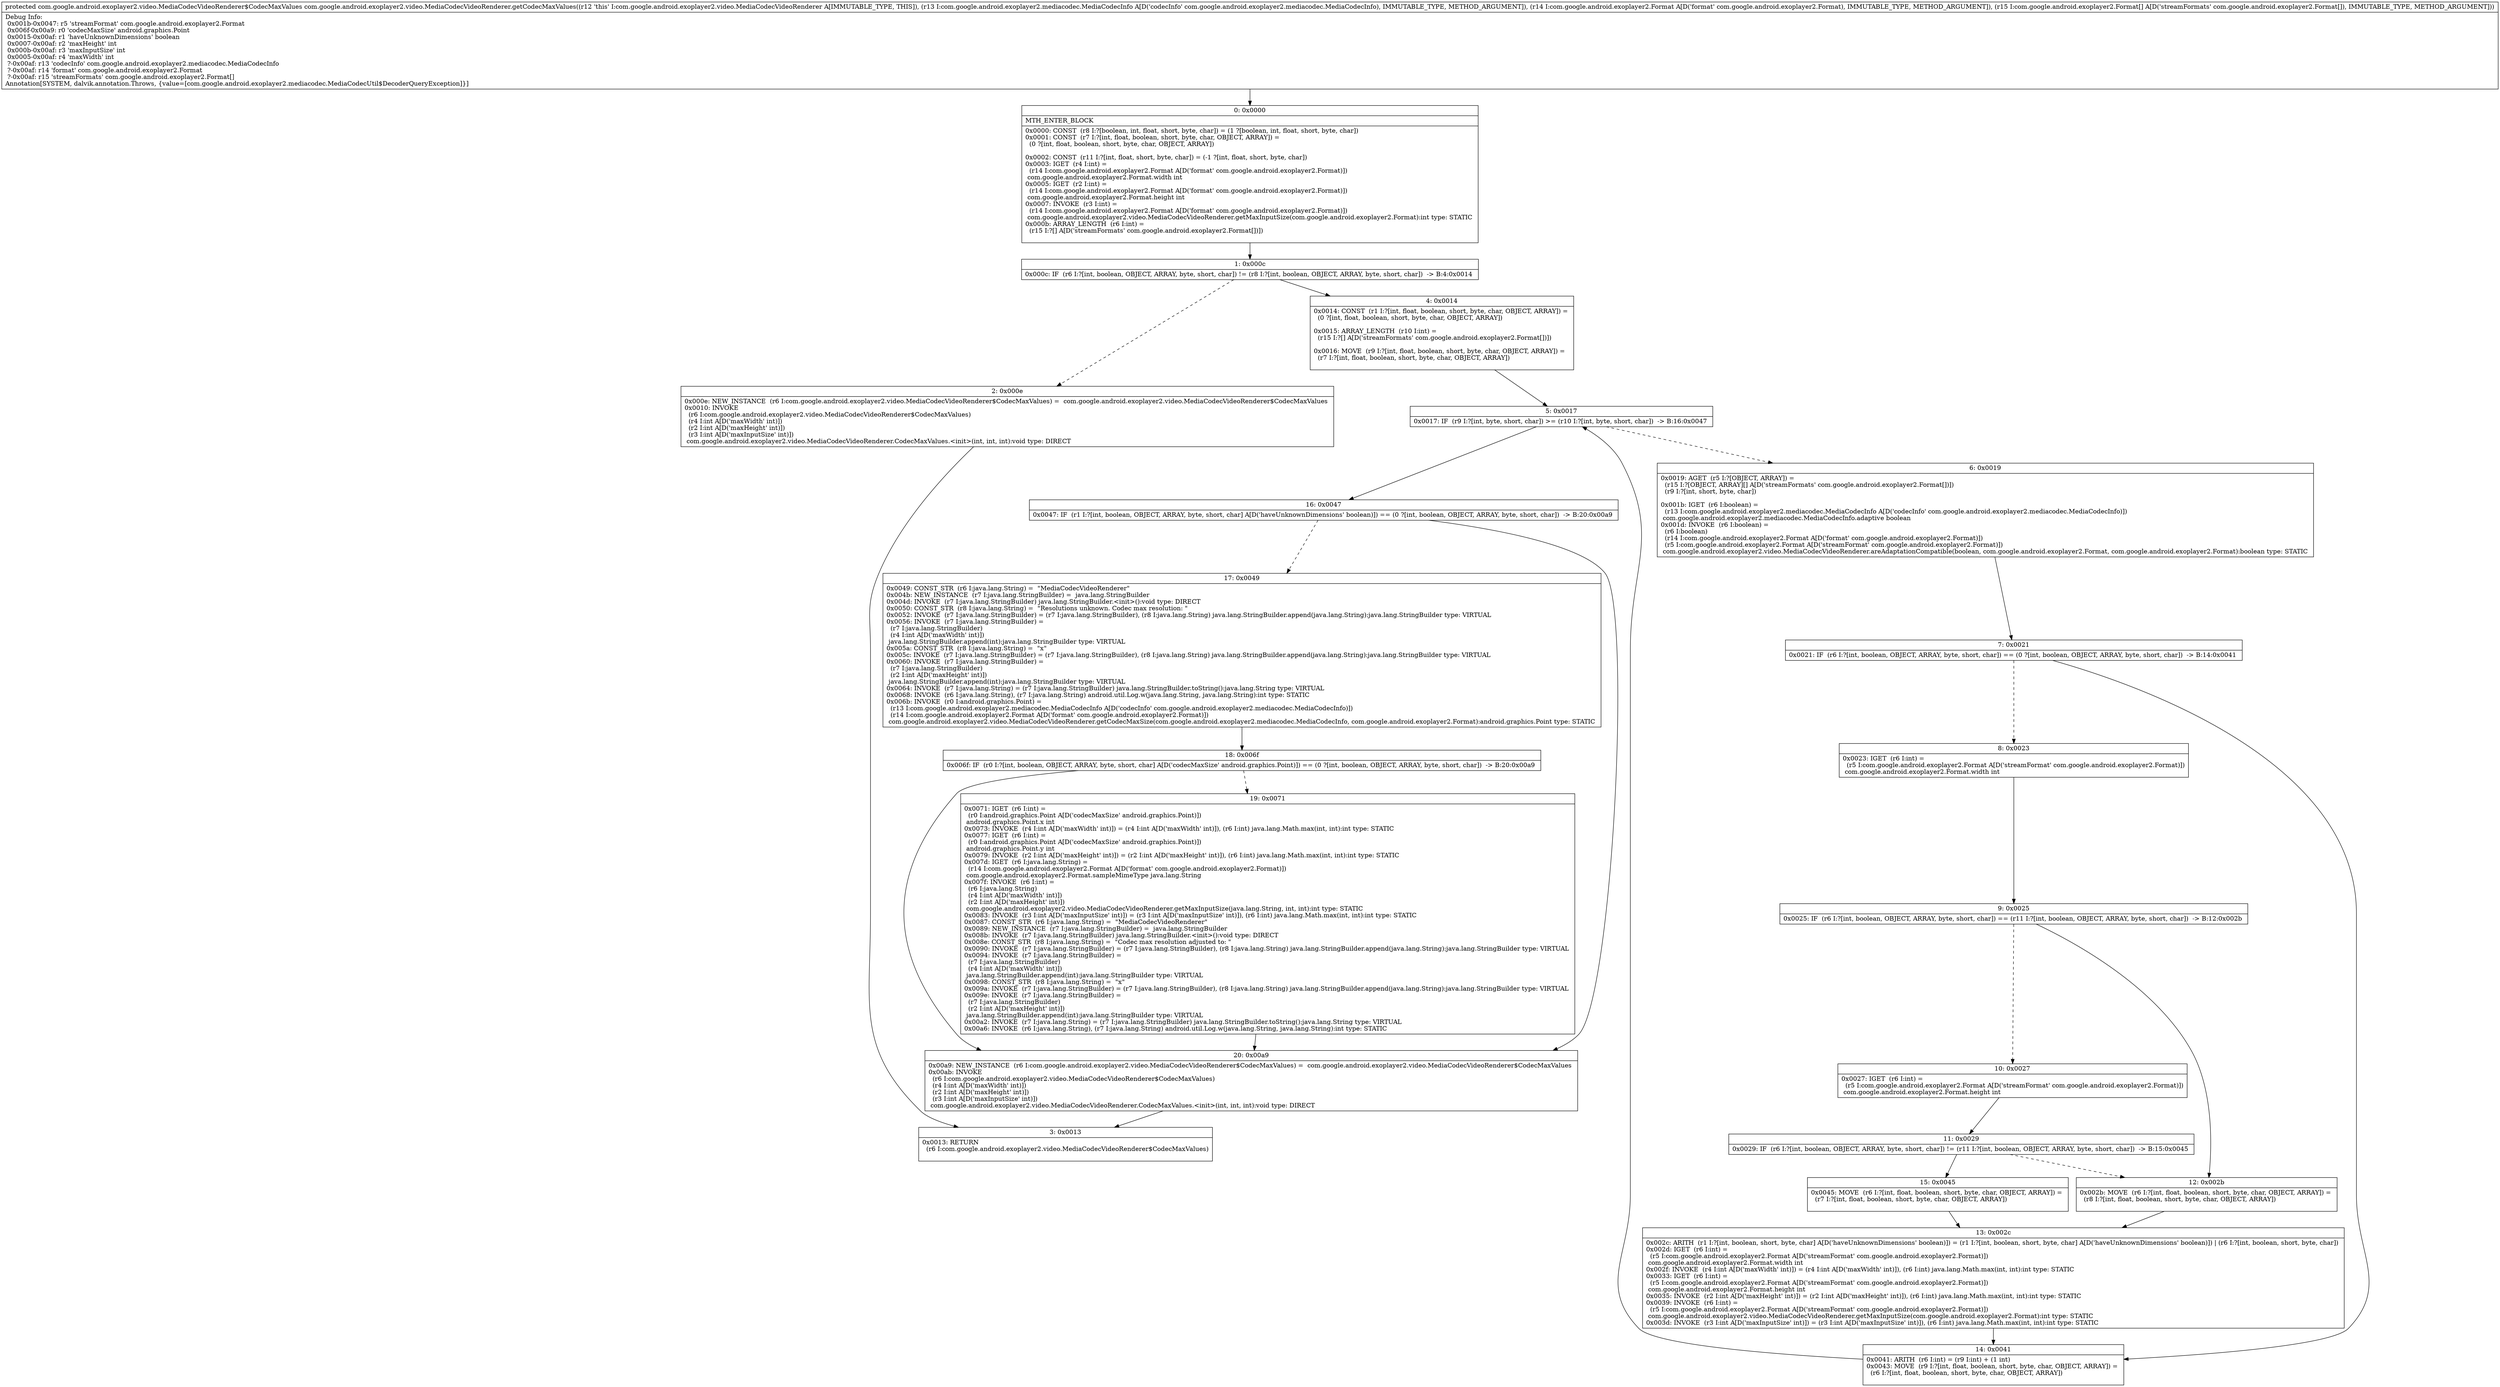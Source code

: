 digraph "CFG forcom.google.android.exoplayer2.video.MediaCodecVideoRenderer.getCodecMaxValues(Lcom\/google\/android\/exoplayer2\/mediacodec\/MediaCodecInfo;Lcom\/google\/android\/exoplayer2\/Format;[Lcom\/google\/android\/exoplayer2\/Format;)Lcom\/google\/android\/exoplayer2\/video\/MediaCodecVideoRenderer$CodecMaxValues;" {
Node_0 [shape=record,label="{0\:\ 0x0000|MTH_ENTER_BLOCK\l|0x0000: CONST  (r8 I:?[boolean, int, float, short, byte, char]) = (1 ?[boolean, int, float, short, byte, char]) \l0x0001: CONST  (r7 I:?[int, float, boolean, short, byte, char, OBJECT, ARRAY]) = \l  (0 ?[int, float, boolean, short, byte, char, OBJECT, ARRAY])\l \l0x0002: CONST  (r11 I:?[int, float, short, byte, char]) = (\-1 ?[int, float, short, byte, char]) \l0x0003: IGET  (r4 I:int) = \l  (r14 I:com.google.android.exoplayer2.Format A[D('format' com.google.android.exoplayer2.Format)])\l com.google.android.exoplayer2.Format.width int \l0x0005: IGET  (r2 I:int) = \l  (r14 I:com.google.android.exoplayer2.Format A[D('format' com.google.android.exoplayer2.Format)])\l com.google.android.exoplayer2.Format.height int \l0x0007: INVOKE  (r3 I:int) = \l  (r14 I:com.google.android.exoplayer2.Format A[D('format' com.google.android.exoplayer2.Format)])\l com.google.android.exoplayer2.video.MediaCodecVideoRenderer.getMaxInputSize(com.google.android.exoplayer2.Format):int type: STATIC \l0x000b: ARRAY_LENGTH  (r6 I:int) = \l  (r15 I:?[] A[D('streamFormats' com.google.android.exoplayer2.Format[])])\l \l}"];
Node_1 [shape=record,label="{1\:\ 0x000c|0x000c: IF  (r6 I:?[int, boolean, OBJECT, ARRAY, byte, short, char]) != (r8 I:?[int, boolean, OBJECT, ARRAY, byte, short, char])  \-\> B:4:0x0014 \l}"];
Node_2 [shape=record,label="{2\:\ 0x000e|0x000e: NEW_INSTANCE  (r6 I:com.google.android.exoplayer2.video.MediaCodecVideoRenderer$CodecMaxValues) =  com.google.android.exoplayer2.video.MediaCodecVideoRenderer$CodecMaxValues \l0x0010: INVOKE  \l  (r6 I:com.google.android.exoplayer2.video.MediaCodecVideoRenderer$CodecMaxValues)\l  (r4 I:int A[D('maxWidth' int)])\l  (r2 I:int A[D('maxHeight' int)])\l  (r3 I:int A[D('maxInputSize' int)])\l com.google.android.exoplayer2.video.MediaCodecVideoRenderer.CodecMaxValues.\<init\>(int, int, int):void type: DIRECT \l}"];
Node_3 [shape=record,label="{3\:\ 0x0013|0x0013: RETURN  \l  (r6 I:com.google.android.exoplayer2.video.MediaCodecVideoRenderer$CodecMaxValues)\l \l}"];
Node_4 [shape=record,label="{4\:\ 0x0014|0x0014: CONST  (r1 I:?[int, float, boolean, short, byte, char, OBJECT, ARRAY]) = \l  (0 ?[int, float, boolean, short, byte, char, OBJECT, ARRAY])\l \l0x0015: ARRAY_LENGTH  (r10 I:int) = \l  (r15 I:?[] A[D('streamFormats' com.google.android.exoplayer2.Format[])])\l \l0x0016: MOVE  (r9 I:?[int, float, boolean, short, byte, char, OBJECT, ARRAY]) = \l  (r7 I:?[int, float, boolean, short, byte, char, OBJECT, ARRAY])\l \l}"];
Node_5 [shape=record,label="{5\:\ 0x0017|0x0017: IF  (r9 I:?[int, byte, short, char]) \>= (r10 I:?[int, byte, short, char])  \-\> B:16:0x0047 \l}"];
Node_6 [shape=record,label="{6\:\ 0x0019|0x0019: AGET  (r5 I:?[OBJECT, ARRAY]) = \l  (r15 I:?[OBJECT, ARRAY][] A[D('streamFormats' com.google.android.exoplayer2.Format[])])\l  (r9 I:?[int, short, byte, char])\l \l0x001b: IGET  (r6 I:boolean) = \l  (r13 I:com.google.android.exoplayer2.mediacodec.MediaCodecInfo A[D('codecInfo' com.google.android.exoplayer2.mediacodec.MediaCodecInfo)])\l com.google.android.exoplayer2.mediacodec.MediaCodecInfo.adaptive boolean \l0x001d: INVOKE  (r6 I:boolean) = \l  (r6 I:boolean)\l  (r14 I:com.google.android.exoplayer2.Format A[D('format' com.google.android.exoplayer2.Format)])\l  (r5 I:com.google.android.exoplayer2.Format A[D('streamFormat' com.google.android.exoplayer2.Format)])\l com.google.android.exoplayer2.video.MediaCodecVideoRenderer.areAdaptationCompatible(boolean, com.google.android.exoplayer2.Format, com.google.android.exoplayer2.Format):boolean type: STATIC \l}"];
Node_7 [shape=record,label="{7\:\ 0x0021|0x0021: IF  (r6 I:?[int, boolean, OBJECT, ARRAY, byte, short, char]) == (0 ?[int, boolean, OBJECT, ARRAY, byte, short, char])  \-\> B:14:0x0041 \l}"];
Node_8 [shape=record,label="{8\:\ 0x0023|0x0023: IGET  (r6 I:int) = \l  (r5 I:com.google.android.exoplayer2.Format A[D('streamFormat' com.google.android.exoplayer2.Format)])\l com.google.android.exoplayer2.Format.width int \l}"];
Node_9 [shape=record,label="{9\:\ 0x0025|0x0025: IF  (r6 I:?[int, boolean, OBJECT, ARRAY, byte, short, char]) == (r11 I:?[int, boolean, OBJECT, ARRAY, byte, short, char])  \-\> B:12:0x002b \l}"];
Node_10 [shape=record,label="{10\:\ 0x0027|0x0027: IGET  (r6 I:int) = \l  (r5 I:com.google.android.exoplayer2.Format A[D('streamFormat' com.google.android.exoplayer2.Format)])\l com.google.android.exoplayer2.Format.height int \l}"];
Node_11 [shape=record,label="{11\:\ 0x0029|0x0029: IF  (r6 I:?[int, boolean, OBJECT, ARRAY, byte, short, char]) != (r11 I:?[int, boolean, OBJECT, ARRAY, byte, short, char])  \-\> B:15:0x0045 \l}"];
Node_12 [shape=record,label="{12\:\ 0x002b|0x002b: MOVE  (r6 I:?[int, float, boolean, short, byte, char, OBJECT, ARRAY]) = \l  (r8 I:?[int, float, boolean, short, byte, char, OBJECT, ARRAY])\l \l}"];
Node_13 [shape=record,label="{13\:\ 0x002c|0x002c: ARITH  (r1 I:?[int, boolean, short, byte, char] A[D('haveUnknownDimensions' boolean)]) = (r1 I:?[int, boolean, short, byte, char] A[D('haveUnknownDimensions' boolean)]) \| (r6 I:?[int, boolean, short, byte, char]) \l0x002d: IGET  (r6 I:int) = \l  (r5 I:com.google.android.exoplayer2.Format A[D('streamFormat' com.google.android.exoplayer2.Format)])\l com.google.android.exoplayer2.Format.width int \l0x002f: INVOKE  (r4 I:int A[D('maxWidth' int)]) = (r4 I:int A[D('maxWidth' int)]), (r6 I:int) java.lang.Math.max(int, int):int type: STATIC \l0x0033: IGET  (r6 I:int) = \l  (r5 I:com.google.android.exoplayer2.Format A[D('streamFormat' com.google.android.exoplayer2.Format)])\l com.google.android.exoplayer2.Format.height int \l0x0035: INVOKE  (r2 I:int A[D('maxHeight' int)]) = (r2 I:int A[D('maxHeight' int)]), (r6 I:int) java.lang.Math.max(int, int):int type: STATIC \l0x0039: INVOKE  (r6 I:int) = \l  (r5 I:com.google.android.exoplayer2.Format A[D('streamFormat' com.google.android.exoplayer2.Format)])\l com.google.android.exoplayer2.video.MediaCodecVideoRenderer.getMaxInputSize(com.google.android.exoplayer2.Format):int type: STATIC \l0x003d: INVOKE  (r3 I:int A[D('maxInputSize' int)]) = (r3 I:int A[D('maxInputSize' int)]), (r6 I:int) java.lang.Math.max(int, int):int type: STATIC \l}"];
Node_14 [shape=record,label="{14\:\ 0x0041|0x0041: ARITH  (r6 I:int) = (r9 I:int) + (1 int) \l0x0043: MOVE  (r9 I:?[int, float, boolean, short, byte, char, OBJECT, ARRAY]) = \l  (r6 I:?[int, float, boolean, short, byte, char, OBJECT, ARRAY])\l \l}"];
Node_15 [shape=record,label="{15\:\ 0x0045|0x0045: MOVE  (r6 I:?[int, float, boolean, short, byte, char, OBJECT, ARRAY]) = \l  (r7 I:?[int, float, boolean, short, byte, char, OBJECT, ARRAY])\l \l}"];
Node_16 [shape=record,label="{16\:\ 0x0047|0x0047: IF  (r1 I:?[int, boolean, OBJECT, ARRAY, byte, short, char] A[D('haveUnknownDimensions' boolean)]) == (0 ?[int, boolean, OBJECT, ARRAY, byte, short, char])  \-\> B:20:0x00a9 \l}"];
Node_17 [shape=record,label="{17\:\ 0x0049|0x0049: CONST_STR  (r6 I:java.lang.String) =  \"MediaCodecVideoRenderer\" \l0x004b: NEW_INSTANCE  (r7 I:java.lang.StringBuilder) =  java.lang.StringBuilder \l0x004d: INVOKE  (r7 I:java.lang.StringBuilder) java.lang.StringBuilder.\<init\>():void type: DIRECT \l0x0050: CONST_STR  (r8 I:java.lang.String) =  \"Resolutions unknown. Codec max resolution: \" \l0x0052: INVOKE  (r7 I:java.lang.StringBuilder) = (r7 I:java.lang.StringBuilder), (r8 I:java.lang.String) java.lang.StringBuilder.append(java.lang.String):java.lang.StringBuilder type: VIRTUAL \l0x0056: INVOKE  (r7 I:java.lang.StringBuilder) = \l  (r7 I:java.lang.StringBuilder)\l  (r4 I:int A[D('maxWidth' int)])\l java.lang.StringBuilder.append(int):java.lang.StringBuilder type: VIRTUAL \l0x005a: CONST_STR  (r8 I:java.lang.String) =  \"x\" \l0x005c: INVOKE  (r7 I:java.lang.StringBuilder) = (r7 I:java.lang.StringBuilder), (r8 I:java.lang.String) java.lang.StringBuilder.append(java.lang.String):java.lang.StringBuilder type: VIRTUAL \l0x0060: INVOKE  (r7 I:java.lang.StringBuilder) = \l  (r7 I:java.lang.StringBuilder)\l  (r2 I:int A[D('maxHeight' int)])\l java.lang.StringBuilder.append(int):java.lang.StringBuilder type: VIRTUAL \l0x0064: INVOKE  (r7 I:java.lang.String) = (r7 I:java.lang.StringBuilder) java.lang.StringBuilder.toString():java.lang.String type: VIRTUAL \l0x0068: INVOKE  (r6 I:java.lang.String), (r7 I:java.lang.String) android.util.Log.w(java.lang.String, java.lang.String):int type: STATIC \l0x006b: INVOKE  (r0 I:android.graphics.Point) = \l  (r13 I:com.google.android.exoplayer2.mediacodec.MediaCodecInfo A[D('codecInfo' com.google.android.exoplayer2.mediacodec.MediaCodecInfo)])\l  (r14 I:com.google.android.exoplayer2.Format A[D('format' com.google.android.exoplayer2.Format)])\l com.google.android.exoplayer2.video.MediaCodecVideoRenderer.getCodecMaxSize(com.google.android.exoplayer2.mediacodec.MediaCodecInfo, com.google.android.exoplayer2.Format):android.graphics.Point type: STATIC \l}"];
Node_18 [shape=record,label="{18\:\ 0x006f|0x006f: IF  (r0 I:?[int, boolean, OBJECT, ARRAY, byte, short, char] A[D('codecMaxSize' android.graphics.Point)]) == (0 ?[int, boolean, OBJECT, ARRAY, byte, short, char])  \-\> B:20:0x00a9 \l}"];
Node_19 [shape=record,label="{19\:\ 0x0071|0x0071: IGET  (r6 I:int) = \l  (r0 I:android.graphics.Point A[D('codecMaxSize' android.graphics.Point)])\l android.graphics.Point.x int \l0x0073: INVOKE  (r4 I:int A[D('maxWidth' int)]) = (r4 I:int A[D('maxWidth' int)]), (r6 I:int) java.lang.Math.max(int, int):int type: STATIC \l0x0077: IGET  (r6 I:int) = \l  (r0 I:android.graphics.Point A[D('codecMaxSize' android.graphics.Point)])\l android.graphics.Point.y int \l0x0079: INVOKE  (r2 I:int A[D('maxHeight' int)]) = (r2 I:int A[D('maxHeight' int)]), (r6 I:int) java.lang.Math.max(int, int):int type: STATIC \l0x007d: IGET  (r6 I:java.lang.String) = \l  (r14 I:com.google.android.exoplayer2.Format A[D('format' com.google.android.exoplayer2.Format)])\l com.google.android.exoplayer2.Format.sampleMimeType java.lang.String \l0x007f: INVOKE  (r6 I:int) = \l  (r6 I:java.lang.String)\l  (r4 I:int A[D('maxWidth' int)])\l  (r2 I:int A[D('maxHeight' int)])\l com.google.android.exoplayer2.video.MediaCodecVideoRenderer.getMaxInputSize(java.lang.String, int, int):int type: STATIC \l0x0083: INVOKE  (r3 I:int A[D('maxInputSize' int)]) = (r3 I:int A[D('maxInputSize' int)]), (r6 I:int) java.lang.Math.max(int, int):int type: STATIC \l0x0087: CONST_STR  (r6 I:java.lang.String) =  \"MediaCodecVideoRenderer\" \l0x0089: NEW_INSTANCE  (r7 I:java.lang.StringBuilder) =  java.lang.StringBuilder \l0x008b: INVOKE  (r7 I:java.lang.StringBuilder) java.lang.StringBuilder.\<init\>():void type: DIRECT \l0x008e: CONST_STR  (r8 I:java.lang.String) =  \"Codec max resolution adjusted to: \" \l0x0090: INVOKE  (r7 I:java.lang.StringBuilder) = (r7 I:java.lang.StringBuilder), (r8 I:java.lang.String) java.lang.StringBuilder.append(java.lang.String):java.lang.StringBuilder type: VIRTUAL \l0x0094: INVOKE  (r7 I:java.lang.StringBuilder) = \l  (r7 I:java.lang.StringBuilder)\l  (r4 I:int A[D('maxWidth' int)])\l java.lang.StringBuilder.append(int):java.lang.StringBuilder type: VIRTUAL \l0x0098: CONST_STR  (r8 I:java.lang.String) =  \"x\" \l0x009a: INVOKE  (r7 I:java.lang.StringBuilder) = (r7 I:java.lang.StringBuilder), (r8 I:java.lang.String) java.lang.StringBuilder.append(java.lang.String):java.lang.StringBuilder type: VIRTUAL \l0x009e: INVOKE  (r7 I:java.lang.StringBuilder) = \l  (r7 I:java.lang.StringBuilder)\l  (r2 I:int A[D('maxHeight' int)])\l java.lang.StringBuilder.append(int):java.lang.StringBuilder type: VIRTUAL \l0x00a2: INVOKE  (r7 I:java.lang.String) = (r7 I:java.lang.StringBuilder) java.lang.StringBuilder.toString():java.lang.String type: VIRTUAL \l0x00a6: INVOKE  (r6 I:java.lang.String), (r7 I:java.lang.String) android.util.Log.w(java.lang.String, java.lang.String):int type: STATIC \l}"];
Node_20 [shape=record,label="{20\:\ 0x00a9|0x00a9: NEW_INSTANCE  (r6 I:com.google.android.exoplayer2.video.MediaCodecVideoRenderer$CodecMaxValues) =  com.google.android.exoplayer2.video.MediaCodecVideoRenderer$CodecMaxValues \l0x00ab: INVOKE  \l  (r6 I:com.google.android.exoplayer2.video.MediaCodecVideoRenderer$CodecMaxValues)\l  (r4 I:int A[D('maxWidth' int)])\l  (r2 I:int A[D('maxHeight' int)])\l  (r3 I:int A[D('maxInputSize' int)])\l com.google.android.exoplayer2.video.MediaCodecVideoRenderer.CodecMaxValues.\<init\>(int, int, int):void type: DIRECT \l}"];
MethodNode[shape=record,label="{protected com.google.android.exoplayer2.video.MediaCodecVideoRenderer$CodecMaxValues com.google.android.exoplayer2.video.MediaCodecVideoRenderer.getCodecMaxValues((r12 'this' I:com.google.android.exoplayer2.video.MediaCodecVideoRenderer A[IMMUTABLE_TYPE, THIS]), (r13 I:com.google.android.exoplayer2.mediacodec.MediaCodecInfo A[D('codecInfo' com.google.android.exoplayer2.mediacodec.MediaCodecInfo), IMMUTABLE_TYPE, METHOD_ARGUMENT]), (r14 I:com.google.android.exoplayer2.Format A[D('format' com.google.android.exoplayer2.Format), IMMUTABLE_TYPE, METHOD_ARGUMENT]), (r15 I:com.google.android.exoplayer2.Format[] A[D('streamFormats' com.google.android.exoplayer2.Format[]), IMMUTABLE_TYPE, METHOD_ARGUMENT]))  | Debug Info:\l  0x001b\-0x0047: r5 'streamFormat' com.google.android.exoplayer2.Format\l  0x006f\-0x00a9: r0 'codecMaxSize' android.graphics.Point\l  0x0015\-0x00af: r1 'haveUnknownDimensions' boolean\l  0x0007\-0x00af: r2 'maxHeight' int\l  0x000b\-0x00af: r3 'maxInputSize' int\l  0x0005\-0x00af: r4 'maxWidth' int\l  ?\-0x00af: r13 'codecInfo' com.google.android.exoplayer2.mediacodec.MediaCodecInfo\l  ?\-0x00af: r14 'format' com.google.android.exoplayer2.Format\l  ?\-0x00af: r15 'streamFormats' com.google.android.exoplayer2.Format[]\lAnnotation[SYSTEM, dalvik.annotation.Throws, \{value=[com.google.android.exoplayer2.mediacodec.MediaCodecUtil$DecoderQueryException]\}]\l}"];
MethodNode -> Node_0;
Node_0 -> Node_1;
Node_1 -> Node_2[style=dashed];
Node_1 -> Node_4;
Node_2 -> Node_3;
Node_4 -> Node_5;
Node_5 -> Node_6[style=dashed];
Node_5 -> Node_16;
Node_6 -> Node_7;
Node_7 -> Node_8[style=dashed];
Node_7 -> Node_14;
Node_8 -> Node_9;
Node_9 -> Node_10[style=dashed];
Node_9 -> Node_12;
Node_10 -> Node_11;
Node_11 -> Node_12[style=dashed];
Node_11 -> Node_15;
Node_12 -> Node_13;
Node_13 -> Node_14;
Node_14 -> Node_5;
Node_15 -> Node_13;
Node_16 -> Node_17[style=dashed];
Node_16 -> Node_20;
Node_17 -> Node_18;
Node_18 -> Node_19[style=dashed];
Node_18 -> Node_20;
Node_19 -> Node_20;
Node_20 -> Node_3;
}

